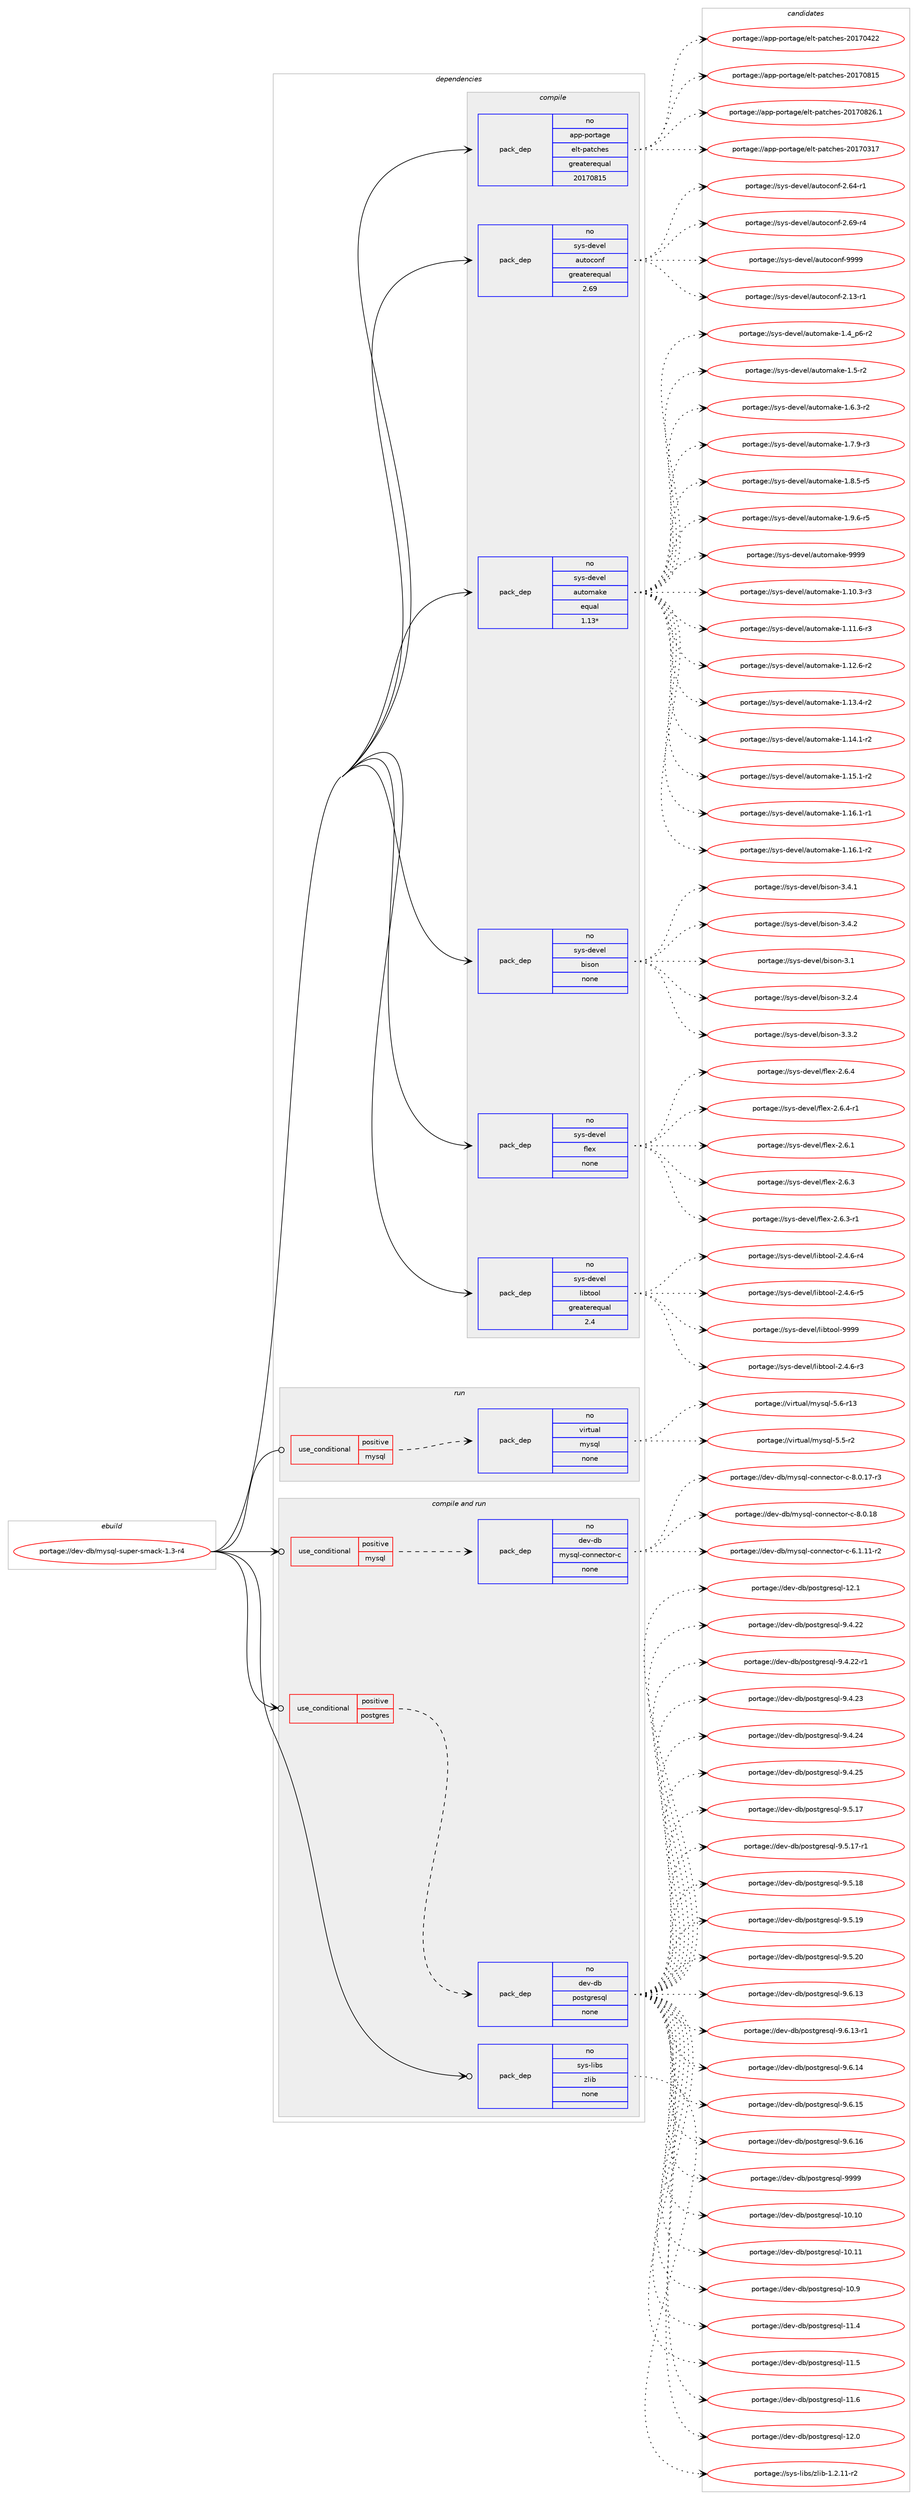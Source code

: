 digraph prolog {

# *************
# Graph options
# *************

newrank=true;
concentrate=true;
compound=true;
graph [rankdir=LR,fontname=Helvetica,fontsize=10,ranksep=1.5];#, ranksep=2.5, nodesep=0.2];
edge  [arrowhead=vee];
node  [fontname=Helvetica,fontsize=10];

# **********
# The ebuild
# **********

subgraph cluster_leftcol {
color=gray;
rank=same;
label=<<i>ebuild</i>>;
id [label="portage://dev-db/mysql-super-smack-1.3-r4", color=red, width=4, href="../dev-db/mysql-super-smack-1.3-r4.svg"];
}

# ****************
# The dependencies
# ****************

subgraph cluster_midcol {
color=gray;
label=<<i>dependencies</i>>;
subgraph cluster_compile {
fillcolor="#eeeeee";
style=filled;
label=<<i>compile</i>>;
subgraph pack41785 {
dependency55660 [label=<<TABLE BORDER="0" CELLBORDER="1" CELLSPACING="0" CELLPADDING="4" WIDTH="220"><TR><TD ROWSPAN="6" CELLPADDING="30">pack_dep</TD></TR><TR><TD WIDTH="110">no</TD></TR><TR><TD>app-portage</TD></TR><TR><TD>elt-patches</TD></TR><TR><TD>greaterequal</TD></TR><TR><TD>20170815</TD></TR></TABLE>>, shape=none, color=blue];
}
id:e -> dependency55660:w [weight=20,style="solid",arrowhead="vee"];
subgraph pack41786 {
dependency55661 [label=<<TABLE BORDER="0" CELLBORDER="1" CELLSPACING="0" CELLPADDING="4" WIDTH="220"><TR><TD ROWSPAN="6" CELLPADDING="30">pack_dep</TD></TR><TR><TD WIDTH="110">no</TD></TR><TR><TD>sys-devel</TD></TR><TR><TD>autoconf</TD></TR><TR><TD>greaterequal</TD></TR><TR><TD>2.69</TD></TR></TABLE>>, shape=none, color=blue];
}
id:e -> dependency55661:w [weight=20,style="solid",arrowhead="vee"];
subgraph pack41787 {
dependency55662 [label=<<TABLE BORDER="0" CELLBORDER="1" CELLSPACING="0" CELLPADDING="4" WIDTH="220"><TR><TD ROWSPAN="6" CELLPADDING="30">pack_dep</TD></TR><TR><TD WIDTH="110">no</TD></TR><TR><TD>sys-devel</TD></TR><TR><TD>automake</TD></TR><TR><TD>equal</TD></TR><TR><TD>1.13*</TD></TR></TABLE>>, shape=none, color=blue];
}
id:e -> dependency55662:w [weight=20,style="solid",arrowhead="vee"];
subgraph pack41788 {
dependency55663 [label=<<TABLE BORDER="0" CELLBORDER="1" CELLSPACING="0" CELLPADDING="4" WIDTH="220"><TR><TD ROWSPAN="6" CELLPADDING="30">pack_dep</TD></TR><TR><TD WIDTH="110">no</TD></TR><TR><TD>sys-devel</TD></TR><TR><TD>bison</TD></TR><TR><TD>none</TD></TR><TR><TD></TD></TR></TABLE>>, shape=none, color=blue];
}
id:e -> dependency55663:w [weight=20,style="solid",arrowhead="vee"];
subgraph pack41789 {
dependency55664 [label=<<TABLE BORDER="0" CELLBORDER="1" CELLSPACING="0" CELLPADDING="4" WIDTH="220"><TR><TD ROWSPAN="6" CELLPADDING="30">pack_dep</TD></TR><TR><TD WIDTH="110">no</TD></TR><TR><TD>sys-devel</TD></TR><TR><TD>flex</TD></TR><TR><TD>none</TD></TR><TR><TD></TD></TR></TABLE>>, shape=none, color=blue];
}
id:e -> dependency55664:w [weight=20,style="solid",arrowhead="vee"];
subgraph pack41790 {
dependency55665 [label=<<TABLE BORDER="0" CELLBORDER="1" CELLSPACING="0" CELLPADDING="4" WIDTH="220"><TR><TD ROWSPAN="6" CELLPADDING="30">pack_dep</TD></TR><TR><TD WIDTH="110">no</TD></TR><TR><TD>sys-devel</TD></TR><TR><TD>libtool</TD></TR><TR><TD>greaterequal</TD></TR><TR><TD>2.4</TD></TR></TABLE>>, shape=none, color=blue];
}
id:e -> dependency55665:w [weight=20,style="solid",arrowhead="vee"];
}
subgraph cluster_compileandrun {
fillcolor="#eeeeee";
style=filled;
label=<<i>compile and run</i>>;
subgraph cond12638 {
dependency55666 [label=<<TABLE BORDER="0" CELLBORDER="1" CELLSPACING="0" CELLPADDING="4"><TR><TD ROWSPAN="3" CELLPADDING="10">use_conditional</TD></TR><TR><TD>positive</TD></TR><TR><TD>mysql</TD></TR></TABLE>>, shape=none, color=red];
subgraph pack41791 {
dependency55667 [label=<<TABLE BORDER="0" CELLBORDER="1" CELLSPACING="0" CELLPADDING="4" WIDTH="220"><TR><TD ROWSPAN="6" CELLPADDING="30">pack_dep</TD></TR><TR><TD WIDTH="110">no</TD></TR><TR><TD>dev-db</TD></TR><TR><TD>mysql-connector-c</TD></TR><TR><TD>none</TD></TR><TR><TD></TD></TR></TABLE>>, shape=none, color=blue];
}
dependency55666:e -> dependency55667:w [weight=20,style="dashed",arrowhead="vee"];
}
id:e -> dependency55666:w [weight=20,style="solid",arrowhead="odotvee"];
subgraph cond12639 {
dependency55668 [label=<<TABLE BORDER="0" CELLBORDER="1" CELLSPACING="0" CELLPADDING="4"><TR><TD ROWSPAN="3" CELLPADDING="10">use_conditional</TD></TR><TR><TD>positive</TD></TR><TR><TD>postgres</TD></TR></TABLE>>, shape=none, color=red];
subgraph pack41792 {
dependency55669 [label=<<TABLE BORDER="0" CELLBORDER="1" CELLSPACING="0" CELLPADDING="4" WIDTH="220"><TR><TD ROWSPAN="6" CELLPADDING="30">pack_dep</TD></TR><TR><TD WIDTH="110">no</TD></TR><TR><TD>dev-db</TD></TR><TR><TD>postgresql</TD></TR><TR><TD>none</TD></TR><TR><TD></TD></TR></TABLE>>, shape=none, color=blue];
}
dependency55668:e -> dependency55669:w [weight=20,style="dashed",arrowhead="vee"];
}
id:e -> dependency55668:w [weight=20,style="solid",arrowhead="odotvee"];
subgraph pack41793 {
dependency55670 [label=<<TABLE BORDER="0" CELLBORDER="1" CELLSPACING="0" CELLPADDING="4" WIDTH="220"><TR><TD ROWSPAN="6" CELLPADDING="30">pack_dep</TD></TR><TR><TD WIDTH="110">no</TD></TR><TR><TD>sys-libs</TD></TR><TR><TD>zlib</TD></TR><TR><TD>none</TD></TR><TR><TD></TD></TR></TABLE>>, shape=none, color=blue];
}
id:e -> dependency55670:w [weight=20,style="solid",arrowhead="odotvee"];
}
subgraph cluster_run {
fillcolor="#eeeeee";
style=filled;
label=<<i>run</i>>;
subgraph cond12640 {
dependency55671 [label=<<TABLE BORDER="0" CELLBORDER="1" CELLSPACING="0" CELLPADDING="4"><TR><TD ROWSPAN="3" CELLPADDING="10">use_conditional</TD></TR><TR><TD>positive</TD></TR><TR><TD>mysql</TD></TR></TABLE>>, shape=none, color=red];
subgraph pack41794 {
dependency55672 [label=<<TABLE BORDER="0" CELLBORDER="1" CELLSPACING="0" CELLPADDING="4" WIDTH="220"><TR><TD ROWSPAN="6" CELLPADDING="30">pack_dep</TD></TR><TR><TD WIDTH="110">no</TD></TR><TR><TD>virtual</TD></TR><TR><TD>mysql</TD></TR><TR><TD>none</TD></TR><TR><TD></TD></TR></TABLE>>, shape=none, color=blue];
}
dependency55671:e -> dependency55672:w [weight=20,style="dashed",arrowhead="vee"];
}
id:e -> dependency55671:w [weight=20,style="solid",arrowhead="odot"];
}
}

# **************
# The candidates
# **************

subgraph cluster_choices {
rank=same;
color=gray;
label=<<i>candidates</i>>;

subgraph choice41785 {
color=black;
nodesep=1;
choiceportage97112112451121111141169710310147101108116451129711699104101115455048495548514955 [label="portage://app-portage/elt-patches-20170317", color=red, width=4,href="../app-portage/elt-patches-20170317.svg"];
choiceportage97112112451121111141169710310147101108116451129711699104101115455048495548525050 [label="portage://app-portage/elt-patches-20170422", color=red, width=4,href="../app-portage/elt-patches-20170422.svg"];
choiceportage97112112451121111141169710310147101108116451129711699104101115455048495548564953 [label="portage://app-portage/elt-patches-20170815", color=red, width=4,href="../app-portage/elt-patches-20170815.svg"];
choiceportage971121124511211111411697103101471011081164511297116991041011154550484955485650544649 [label="portage://app-portage/elt-patches-20170826.1", color=red, width=4,href="../app-portage/elt-patches-20170826.1.svg"];
dependency55660:e -> choiceportage97112112451121111141169710310147101108116451129711699104101115455048495548514955:w [style=dotted,weight="100"];
dependency55660:e -> choiceportage97112112451121111141169710310147101108116451129711699104101115455048495548525050:w [style=dotted,weight="100"];
dependency55660:e -> choiceportage97112112451121111141169710310147101108116451129711699104101115455048495548564953:w [style=dotted,weight="100"];
dependency55660:e -> choiceportage971121124511211111411697103101471011081164511297116991041011154550484955485650544649:w [style=dotted,weight="100"];
}
subgraph choice41786 {
color=black;
nodesep=1;
choiceportage1151211154510010111810110847971171161119911111010245504649514511449 [label="portage://sys-devel/autoconf-2.13-r1", color=red, width=4,href="../sys-devel/autoconf-2.13-r1.svg"];
choiceportage1151211154510010111810110847971171161119911111010245504654524511449 [label="portage://sys-devel/autoconf-2.64-r1", color=red, width=4,href="../sys-devel/autoconf-2.64-r1.svg"];
choiceportage1151211154510010111810110847971171161119911111010245504654574511452 [label="portage://sys-devel/autoconf-2.69-r4", color=red, width=4,href="../sys-devel/autoconf-2.69-r4.svg"];
choiceportage115121115451001011181011084797117116111991111101024557575757 [label="portage://sys-devel/autoconf-9999", color=red, width=4,href="../sys-devel/autoconf-9999.svg"];
dependency55661:e -> choiceportage1151211154510010111810110847971171161119911111010245504649514511449:w [style=dotted,weight="100"];
dependency55661:e -> choiceportage1151211154510010111810110847971171161119911111010245504654524511449:w [style=dotted,weight="100"];
dependency55661:e -> choiceportage1151211154510010111810110847971171161119911111010245504654574511452:w [style=dotted,weight="100"];
dependency55661:e -> choiceportage115121115451001011181011084797117116111991111101024557575757:w [style=dotted,weight="100"];
}
subgraph choice41787 {
color=black;
nodesep=1;
choiceportage11512111545100101118101108479711711611110997107101454946494846514511451 [label="portage://sys-devel/automake-1.10.3-r3", color=red, width=4,href="../sys-devel/automake-1.10.3-r3.svg"];
choiceportage11512111545100101118101108479711711611110997107101454946494946544511451 [label="portage://sys-devel/automake-1.11.6-r3", color=red, width=4,href="../sys-devel/automake-1.11.6-r3.svg"];
choiceportage11512111545100101118101108479711711611110997107101454946495046544511450 [label="portage://sys-devel/automake-1.12.6-r2", color=red, width=4,href="../sys-devel/automake-1.12.6-r2.svg"];
choiceportage11512111545100101118101108479711711611110997107101454946495146524511450 [label="portage://sys-devel/automake-1.13.4-r2", color=red, width=4,href="../sys-devel/automake-1.13.4-r2.svg"];
choiceportage11512111545100101118101108479711711611110997107101454946495246494511450 [label="portage://sys-devel/automake-1.14.1-r2", color=red, width=4,href="../sys-devel/automake-1.14.1-r2.svg"];
choiceportage11512111545100101118101108479711711611110997107101454946495346494511450 [label="portage://sys-devel/automake-1.15.1-r2", color=red, width=4,href="../sys-devel/automake-1.15.1-r2.svg"];
choiceportage11512111545100101118101108479711711611110997107101454946495446494511449 [label="portage://sys-devel/automake-1.16.1-r1", color=red, width=4,href="../sys-devel/automake-1.16.1-r1.svg"];
choiceportage11512111545100101118101108479711711611110997107101454946495446494511450 [label="portage://sys-devel/automake-1.16.1-r2", color=red, width=4,href="../sys-devel/automake-1.16.1-r2.svg"];
choiceportage115121115451001011181011084797117116111109971071014549465295112544511450 [label="portage://sys-devel/automake-1.4_p6-r2", color=red, width=4,href="../sys-devel/automake-1.4_p6-r2.svg"];
choiceportage11512111545100101118101108479711711611110997107101454946534511450 [label="portage://sys-devel/automake-1.5-r2", color=red, width=4,href="../sys-devel/automake-1.5-r2.svg"];
choiceportage115121115451001011181011084797117116111109971071014549465446514511450 [label="portage://sys-devel/automake-1.6.3-r2", color=red, width=4,href="../sys-devel/automake-1.6.3-r2.svg"];
choiceportage115121115451001011181011084797117116111109971071014549465546574511451 [label="portage://sys-devel/automake-1.7.9-r3", color=red, width=4,href="../sys-devel/automake-1.7.9-r3.svg"];
choiceportage115121115451001011181011084797117116111109971071014549465646534511453 [label="portage://sys-devel/automake-1.8.5-r5", color=red, width=4,href="../sys-devel/automake-1.8.5-r5.svg"];
choiceportage115121115451001011181011084797117116111109971071014549465746544511453 [label="portage://sys-devel/automake-1.9.6-r5", color=red, width=4,href="../sys-devel/automake-1.9.6-r5.svg"];
choiceportage115121115451001011181011084797117116111109971071014557575757 [label="portage://sys-devel/automake-9999", color=red, width=4,href="../sys-devel/automake-9999.svg"];
dependency55662:e -> choiceportage11512111545100101118101108479711711611110997107101454946494846514511451:w [style=dotted,weight="100"];
dependency55662:e -> choiceportage11512111545100101118101108479711711611110997107101454946494946544511451:w [style=dotted,weight="100"];
dependency55662:e -> choiceportage11512111545100101118101108479711711611110997107101454946495046544511450:w [style=dotted,weight="100"];
dependency55662:e -> choiceportage11512111545100101118101108479711711611110997107101454946495146524511450:w [style=dotted,weight="100"];
dependency55662:e -> choiceportage11512111545100101118101108479711711611110997107101454946495246494511450:w [style=dotted,weight="100"];
dependency55662:e -> choiceportage11512111545100101118101108479711711611110997107101454946495346494511450:w [style=dotted,weight="100"];
dependency55662:e -> choiceportage11512111545100101118101108479711711611110997107101454946495446494511449:w [style=dotted,weight="100"];
dependency55662:e -> choiceportage11512111545100101118101108479711711611110997107101454946495446494511450:w [style=dotted,weight="100"];
dependency55662:e -> choiceportage115121115451001011181011084797117116111109971071014549465295112544511450:w [style=dotted,weight="100"];
dependency55662:e -> choiceportage11512111545100101118101108479711711611110997107101454946534511450:w [style=dotted,weight="100"];
dependency55662:e -> choiceportage115121115451001011181011084797117116111109971071014549465446514511450:w [style=dotted,weight="100"];
dependency55662:e -> choiceportage115121115451001011181011084797117116111109971071014549465546574511451:w [style=dotted,weight="100"];
dependency55662:e -> choiceportage115121115451001011181011084797117116111109971071014549465646534511453:w [style=dotted,weight="100"];
dependency55662:e -> choiceportage115121115451001011181011084797117116111109971071014549465746544511453:w [style=dotted,weight="100"];
dependency55662:e -> choiceportage115121115451001011181011084797117116111109971071014557575757:w [style=dotted,weight="100"];
}
subgraph choice41788 {
color=black;
nodesep=1;
choiceportage11512111545100101118101108479810511511111045514649 [label="portage://sys-devel/bison-3.1", color=red, width=4,href="../sys-devel/bison-3.1.svg"];
choiceportage115121115451001011181011084798105115111110455146504652 [label="portage://sys-devel/bison-3.2.4", color=red, width=4,href="../sys-devel/bison-3.2.4.svg"];
choiceportage115121115451001011181011084798105115111110455146514650 [label="portage://sys-devel/bison-3.3.2", color=red, width=4,href="../sys-devel/bison-3.3.2.svg"];
choiceportage115121115451001011181011084798105115111110455146524649 [label="portage://sys-devel/bison-3.4.1", color=red, width=4,href="../sys-devel/bison-3.4.1.svg"];
choiceportage115121115451001011181011084798105115111110455146524650 [label="portage://sys-devel/bison-3.4.2", color=red, width=4,href="../sys-devel/bison-3.4.2.svg"];
dependency55663:e -> choiceportage11512111545100101118101108479810511511111045514649:w [style=dotted,weight="100"];
dependency55663:e -> choiceportage115121115451001011181011084798105115111110455146504652:w [style=dotted,weight="100"];
dependency55663:e -> choiceportage115121115451001011181011084798105115111110455146514650:w [style=dotted,weight="100"];
dependency55663:e -> choiceportage115121115451001011181011084798105115111110455146524649:w [style=dotted,weight="100"];
dependency55663:e -> choiceportage115121115451001011181011084798105115111110455146524650:w [style=dotted,weight="100"];
}
subgraph choice41789 {
color=black;
nodesep=1;
choiceportage1151211154510010111810110847102108101120455046544649 [label="portage://sys-devel/flex-2.6.1", color=red, width=4,href="../sys-devel/flex-2.6.1.svg"];
choiceportage1151211154510010111810110847102108101120455046544651 [label="portage://sys-devel/flex-2.6.3", color=red, width=4,href="../sys-devel/flex-2.6.3.svg"];
choiceportage11512111545100101118101108471021081011204550465446514511449 [label="portage://sys-devel/flex-2.6.3-r1", color=red, width=4,href="../sys-devel/flex-2.6.3-r1.svg"];
choiceportage1151211154510010111810110847102108101120455046544652 [label="portage://sys-devel/flex-2.6.4", color=red, width=4,href="../sys-devel/flex-2.6.4.svg"];
choiceportage11512111545100101118101108471021081011204550465446524511449 [label="portage://sys-devel/flex-2.6.4-r1", color=red, width=4,href="../sys-devel/flex-2.6.4-r1.svg"];
dependency55664:e -> choiceportage1151211154510010111810110847102108101120455046544649:w [style=dotted,weight="100"];
dependency55664:e -> choiceportage1151211154510010111810110847102108101120455046544651:w [style=dotted,weight="100"];
dependency55664:e -> choiceportage11512111545100101118101108471021081011204550465446514511449:w [style=dotted,weight="100"];
dependency55664:e -> choiceportage1151211154510010111810110847102108101120455046544652:w [style=dotted,weight="100"];
dependency55664:e -> choiceportage11512111545100101118101108471021081011204550465446524511449:w [style=dotted,weight="100"];
}
subgraph choice41790 {
color=black;
nodesep=1;
choiceportage1151211154510010111810110847108105981161111111084550465246544511451 [label="portage://sys-devel/libtool-2.4.6-r3", color=red, width=4,href="../sys-devel/libtool-2.4.6-r3.svg"];
choiceportage1151211154510010111810110847108105981161111111084550465246544511452 [label="portage://sys-devel/libtool-2.4.6-r4", color=red, width=4,href="../sys-devel/libtool-2.4.6-r4.svg"];
choiceportage1151211154510010111810110847108105981161111111084550465246544511453 [label="portage://sys-devel/libtool-2.4.6-r5", color=red, width=4,href="../sys-devel/libtool-2.4.6-r5.svg"];
choiceportage1151211154510010111810110847108105981161111111084557575757 [label="portage://sys-devel/libtool-9999", color=red, width=4,href="../sys-devel/libtool-9999.svg"];
dependency55665:e -> choiceportage1151211154510010111810110847108105981161111111084550465246544511451:w [style=dotted,weight="100"];
dependency55665:e -> choiceportage1151211154510010111810110847108105981161111111084550465246544511452:w [style=dotted,weight="100"];
dependency55665:e -> choiceportage1151211154510010111810110847108105981161111111084550465246544511453:w [style=dotted,weight="100"];
dependency55665:e -> choiceportage1151211154510010111810110847108105981161111111084557575757:w [style=dotted,weight="100"];
}
subgraph choice41791 {
color=black;
nodesep=1;
choiceportage1001011184510098471091211151131084599111110110101991161111144599455446494649494511450 [label="portage://dev-db/mysql-connector-c-6.1.11-r2", color=red, width=4,href="../dev-db/mysql-connector-c-6.1.11-r2.svg"];
choiceportage1001011184510098471091211151131084599111110110101991161111144599455646484649554511451 [label="portage://dev-db/mysql-connector-c-8.0.17-r3", color=red, width=4,href="../dev-db/mysql-connector-c-8.0.17-r3.svg"];
choiceportage100101118451009847109121115113108459911111011010199116111114459945564648464956 [label="portage://dev-db/mysql-connector-c-8.0.18", color=red, width=4,href="../dev-db/mysql-connector-c-8.0.18.svg"];
dependency55667:e -> choiceportage1001011184510098471091211151131084599111110110101991161111144599455446494649494511450:w [style=dotted,weight="100"];
dependency55667:e -> choiceportage1001011184510098471091211151131084599111110110101991161111144599455646484649554511451:w [style=dotted,weight="100"];
dependency55667:e -> choiceportage100101118451009847109121115113108459911111011010199116111114459945564648464956:w [style=dotted,weight="100"];
}
subgraph choice41792 {
color=black;
nodesep=1;
choiceportage100101118451009847112111115116103114101115113108454948464948 [label="portage://dev-db/postgresql-10.10", color=red, width=4,href="../dev-db/postgresql-10.10.svg"];
choiceportage100101118451009847112111115116103114101115113108454948464949 [label="portage://dev-db/postgresql-10.11", color=red, width=4,href="../dev-db/postgresql-10.11.svg"];
choiceportage1001011184510098471121111151161031141011151131084549484657 [label="portage://dev-db/postgresql-10.9", color=red, width=4,href="../dev-db/postgresql-10.9.svg"];
choiceportage1001011184510098471121111151161031141011151131084549494652 [label="portage://dev-db/postgresql-11.4", color=red, width=4,href="../dev-db/postgresql-11.4.svg"];
choiceportage1001011184510098471121111151161031141011151131084549494653 [label="portage://dev-db/postgresql-11.5", color=red, width=4,href="../dev-db/postgresql-11.5.svg"];
choiceportage1001011184510098471121111151161031141011151131084549494654 [label="portage://dev-db/postgresql-11.6", color=red, width=4,href="../dev-db/postgresql-11.6.svg"];
choiceportage1001011184510098471121111151161031141011151131084549504648 [label="portage://dev-db/postgresql-12.0", color=red, width=4,href="../dev-db/postgresql-12.0.svg"];
choiceportage1001011184510098471121111151161031141011151131084549504649 [label="portage://dev-db/postgresql-12.1", color=red, width=4,href="../dev-db/postgresql-12.1.svg"];
choiceportage10010111845100984711211111511610311410111511310845574652465050 [label="portage://dev-db/postgresql-9.4.22", color=red, width=4,href="../dev-db/postgresql-9.4.22.svg"];
choiceportage100101118451009847112111115116103114101115113108455746524650504511449 [label="portage://dev-db/postgresql-9.4.22-r1", color=red, width=4,href="../dev-db/postgresql-9.4.22-r1.svg"];
choiceportage10010111845100984711211111511610311410111511310845574652465051 [label="portage://dev-db/postgresql-9.4.23", color=red, width=4,href="../dev-db/postgresql-9.4.23.svg"];
choiceportage10010111845100984711211111511610311410111511310845574652465052 [label="portage://dev-db/postgresql-9.4.24", color=red, width=4,href="../dev-db/postgresql-9.4.24.svg"];
choiceportage10010111845100984711211111511610311410111511310845574652465053 [label="portage://dev-db/postgresql-9.4.25", color=red, width=4,href="../dev-db/postgresql-9.4.25.svg"];
choiceportage10010111845100984711211111511610311410111511310845574653464955 [label="portage://dev-db/postgresql-9.5.17", color=red, width=4,href="../dev-db/postgresql-9.5.17.svg"];
choiceportage100101118451009847112111115116103114101115113108455746534649554511449 [label="portage://dev-db/postgresql-9.5.17-r1", color=red, width=4,href="../dev-db/postgresql-9.5.17-r1.svg"];
choiceportage10010111845100984711211111511610311410111511310845574653464956 [label="portage://dev-db/postgresql-9.5.18", color=red, width=4,href="../dev-db/postgresql-9.5.18.svg"];
choiceportage10010111845100984711211111511610311410111511310845574653464957 [label="portage://dev-db/postgresql-9.5.19", color=red, width=4,href="../dev-db/postgresql-9.5.19.svg"];
choiceportage10010111845100984711211111511610311410111511310845574653465048 [label="portage://dev-db/postgresql-9.5.20", color=red, width=4,href="../dev-db/postgresql-9.5.20.svg"];
choiceportage10010111845100984711211111511610311410111511310845574654464951 [label="portage://dev-db/postgresql-9.6.13", color=red, width=4,href="../dev-db/postgresql-9.6.13.svg"];
choiceportage100101118451009847112111115116103114101115113108455746544649514511449 [label="portage://dev-db/postgresql-9.6.13-r1", color=red, width=4,href="../dev-db/postgresql-9.6.13-r1.svg"];
choiceportage10010111845100984711211111511610311410111511310845574654464952 [label="portage://dev-db/postgresql-9.6.14", color=red, width=4,href="../dev-db/postgresql-9.6.14.svg"];
choiceportage10010111845100984711211111511610311410111511310845574654464953 [label="portage://dev-db/postgresql-9.6.15", color=red, width=4,href="../dev-db/postgresql-9.6.15.svg"];
choiceportage10010111845100984711211111511610311410111511310845574654464954 [label="portage://dev-db/postgresql-9.6.16", color=red, width=4,href="../dev-db/postgresql-9.6.16.svg"];
choiceportage1001011184510098471121111151161031141011151131084557575757 [label="portage://dev-db/postgresql-9999", color=red, width=4,href="../dev-db/postgresql-9999.svg"];
dependency55669:e -> choiceportage100101118451009847112111115116103114101115113108454948464948:w [style=dotted,weight="100"];
dependency55669:e -> choiceportage100101118451009847112111115116103114101115113108454948464949:w [style=dotted,weight="100"];
dependency55669:e -> choiceportage1001011184510098471121111151161031141011151131084549484657:w [style=dotted,weight="100"];
dependency55669:e -> choiceportage1001011184510098471121111151161031141011151131084549494652:w [style=dotted,weight="100"];
dependency55669:e -> choiceportage1001011184510098471121111151161031141011151131084549494653:w [style=dotted,weight="100"];
dependency55669:e -> choiceportage1001011184510098471121111151161031141011151131084549494654:w [style=dotted,weight="100"];
dependency55669:e -> choiceportage1001011184510098471121111151161031141011151131084549504648:w [style=dotted,weight="100"];
dependency55669:e -> choiceportage1001011184510098471121111151161031141011151131084549504649:w [style=dotted,weight="100"];
dependency55669:e -> choiceportage10010111845100984711211111511610311410111511310845574652465050:w [style=dotted,weight="100"];
dependency55669:e -> choiceportage100101118451009847112111115116103114101115113108455746524650504511449:w [style=dotted,weight="100"];
dependency55669:e -> choiceportage10010111845100984711211111511610311410111511310845574652465051:w [style=dotted,weight="100"];
dependency55669:e -> choiceportage10010111845100984711211111511610311410111511310845574652465052:w [style=dotted,weight="100"];
dependency55669:e -> choiceportage10010111845100984711211111511610311410111511310845574652465053:w [style=dotted,weight="100"];
dependency55669:e -> choiceportage10010111845100984711211111511610311410111511310845574653464955:w [style=dotted,weight="100"];
dependency55669:e -> choiceportage100101118451009847112111115116103114101115113108455746534649554511449:w [style=dotted,weight="100"];
dependency55669:e -> choiceportage10010111845100984711211111511610311410111511310845574653464956:w [style=dotted,weight="100"];
dependency55669:e -> choiceportage10010111845100984711211111511610311410111511310845574653464957:w [style=dotted,weight="100"];
dependency55669:e -> choiceportage10010111845100984711211111511610311410111511310845574653465048:w [style=dotted,weight="100"];
dependency55669:e -> choiceportage10010111845100984711211111511610311410111511310845574654464951:w [style=dotted,weight="100"];
dependency55669:e -> choiceportage100101118451009847112111115116103114101115113108455746544649514511449:w [style=dotted,weight="100"];
dependency55669:e -> choiceportage10010111845100984711211111511610311410111511310845574654464952:w [style=dotted,weight="100"];
dependency55669:e -> choiceportage10010111845100984711211111511610311410111511310845574654464953:w [style=dotted,weight="100"];
dependency55669:e -> choiceportage10010111845100984711211111511610311410111511310845574654464954:w [style=dotted,weight="100"];
dependency55669:e -> choiceportage1001011184510098471121111151161031141011151131084557575757:w [style=dotted,weight="100"];
}
subgraph choice41793 {
color=black;
nodesep=1;
choiceportage11512111545108105981154712210810598454946504649494511450 [label="portage://sys-libs/zlib-1.2.11-r2", color=red, width=4,href="../sys-libs/zlib-1.2.11-r2.svg"];
dependency55670:e -> choiceportage11512111545108105981154712210810598454946504649494511450:w [style=dotted,weight="100"];
}
subgraph choice41794 {
color=black;
nodesep=1;
choiceportage1181051141161179710847109121115113108455346534511450 [label="portage://virtual/mysql-5.5-r2", color=red, width=4,href="../virtual/mysql-5.5-r2.svg"];
choiceportage118105114116117971084710912111511310845534654451144951 [label="portage://virtual/mysql-5.6-r13", color=red, width=4,href="../virtual/mysql-5.6-r13.svg"];
dependency55672:e -> choiceportage1181051141161179710847109121115113108455346534511450:w [style=dotted,weight="100"];
dependency55672:e -> choiceportage118105114116117971084710912111511310845534654451144951:w [style=dotted,weight="100"];
}
}

}
